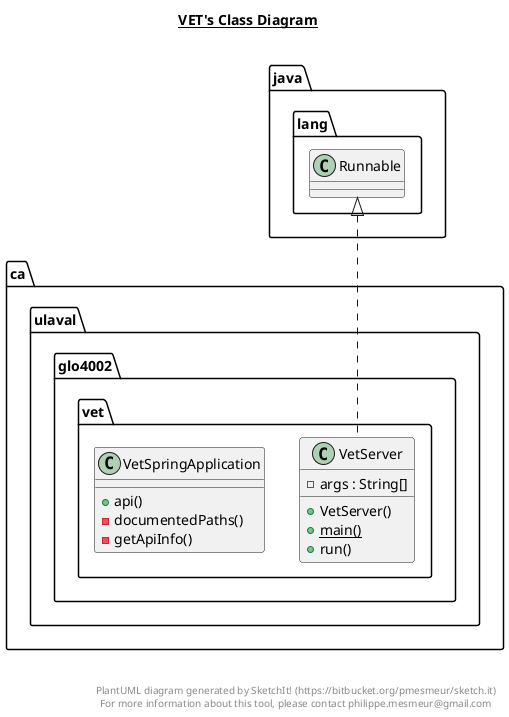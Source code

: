 @startuml

title __VET's Class Diagram__\n

  namespace ca.ulaval.glo4002.vet {
    class ca.ulaval.glo4002.vet.VetServer {
        - args : String[]
        + VetServer()
        {static} + main()
        + run()
    }
  }
  

  namespace ca.ulaval.glo4002.vet {
    class ca.ulaval.glo4002.vet.VetSpringApplication {
        + api()
        - documentedPaths()
        - getApiInfo()
    }
  }
  

  ca.ulaval.glo4002.vet.VetServer .up.|> java.lang.Runnable


right footer


PlantUML diagram generated by SketchIt! (https://bitbucket.org/pmesmeur/sketch.it)
For more information about this tool, please contact philippe.mesmeur@gmail.com
endfooter

@enduml
